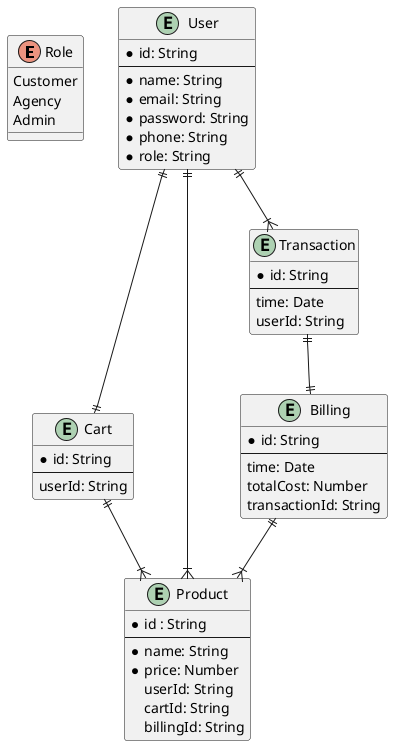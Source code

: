 @startuml e-commercial platform

enum Role {
  Customer
  Agency
  Admin
}

entity User {
  *id: String
  --
  *name: String
  *email: String
  *password: String
  *phone: String
  *role: String
}

entity Cart {
  *id: String
  --
  userId: String
}

entity Product {
  *id : String
  --
  *name: String
  *price: Number
  userId: String
  cartId: String
  billingId: String
}

entity Transaction {
  *id: String
  --
  time: Date
  userId: String
}

entity Billing {
  *id: String
  --
  time: Date
  totalCost: Number
  transactionId: String
}

User ||--|| Cart
User ||--|{ Transaction
User ||--|{ Product
Transaction ||--|| Billing
Billing ||--|{ Product
Cart ||--|{ Product

@enduml